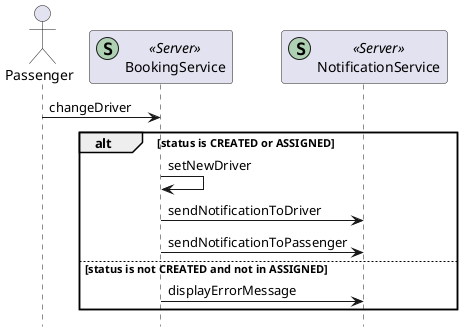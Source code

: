 @startuml

hide footbox

actor Passenger
participant "BookingService" as BookingService  << (S,#ADD1B2) Server >>
participant "NotificationService" as NotificationService  << (S,#ADD1B2) Server >>

Passenger -> BookingService : changeDriver

alt status is CREATED or ASSIGNED

    BookingService -> BookingService : setNewDriver

    BookingService -> NotificationService : sendNotificationToDriver

    BookingService -> NotificationService : sendNotificationToPassenger

else status is not CREATED and not in ASSIGNED

    BookingService -> NotificationService : displayErrorMessage

end

@enduml